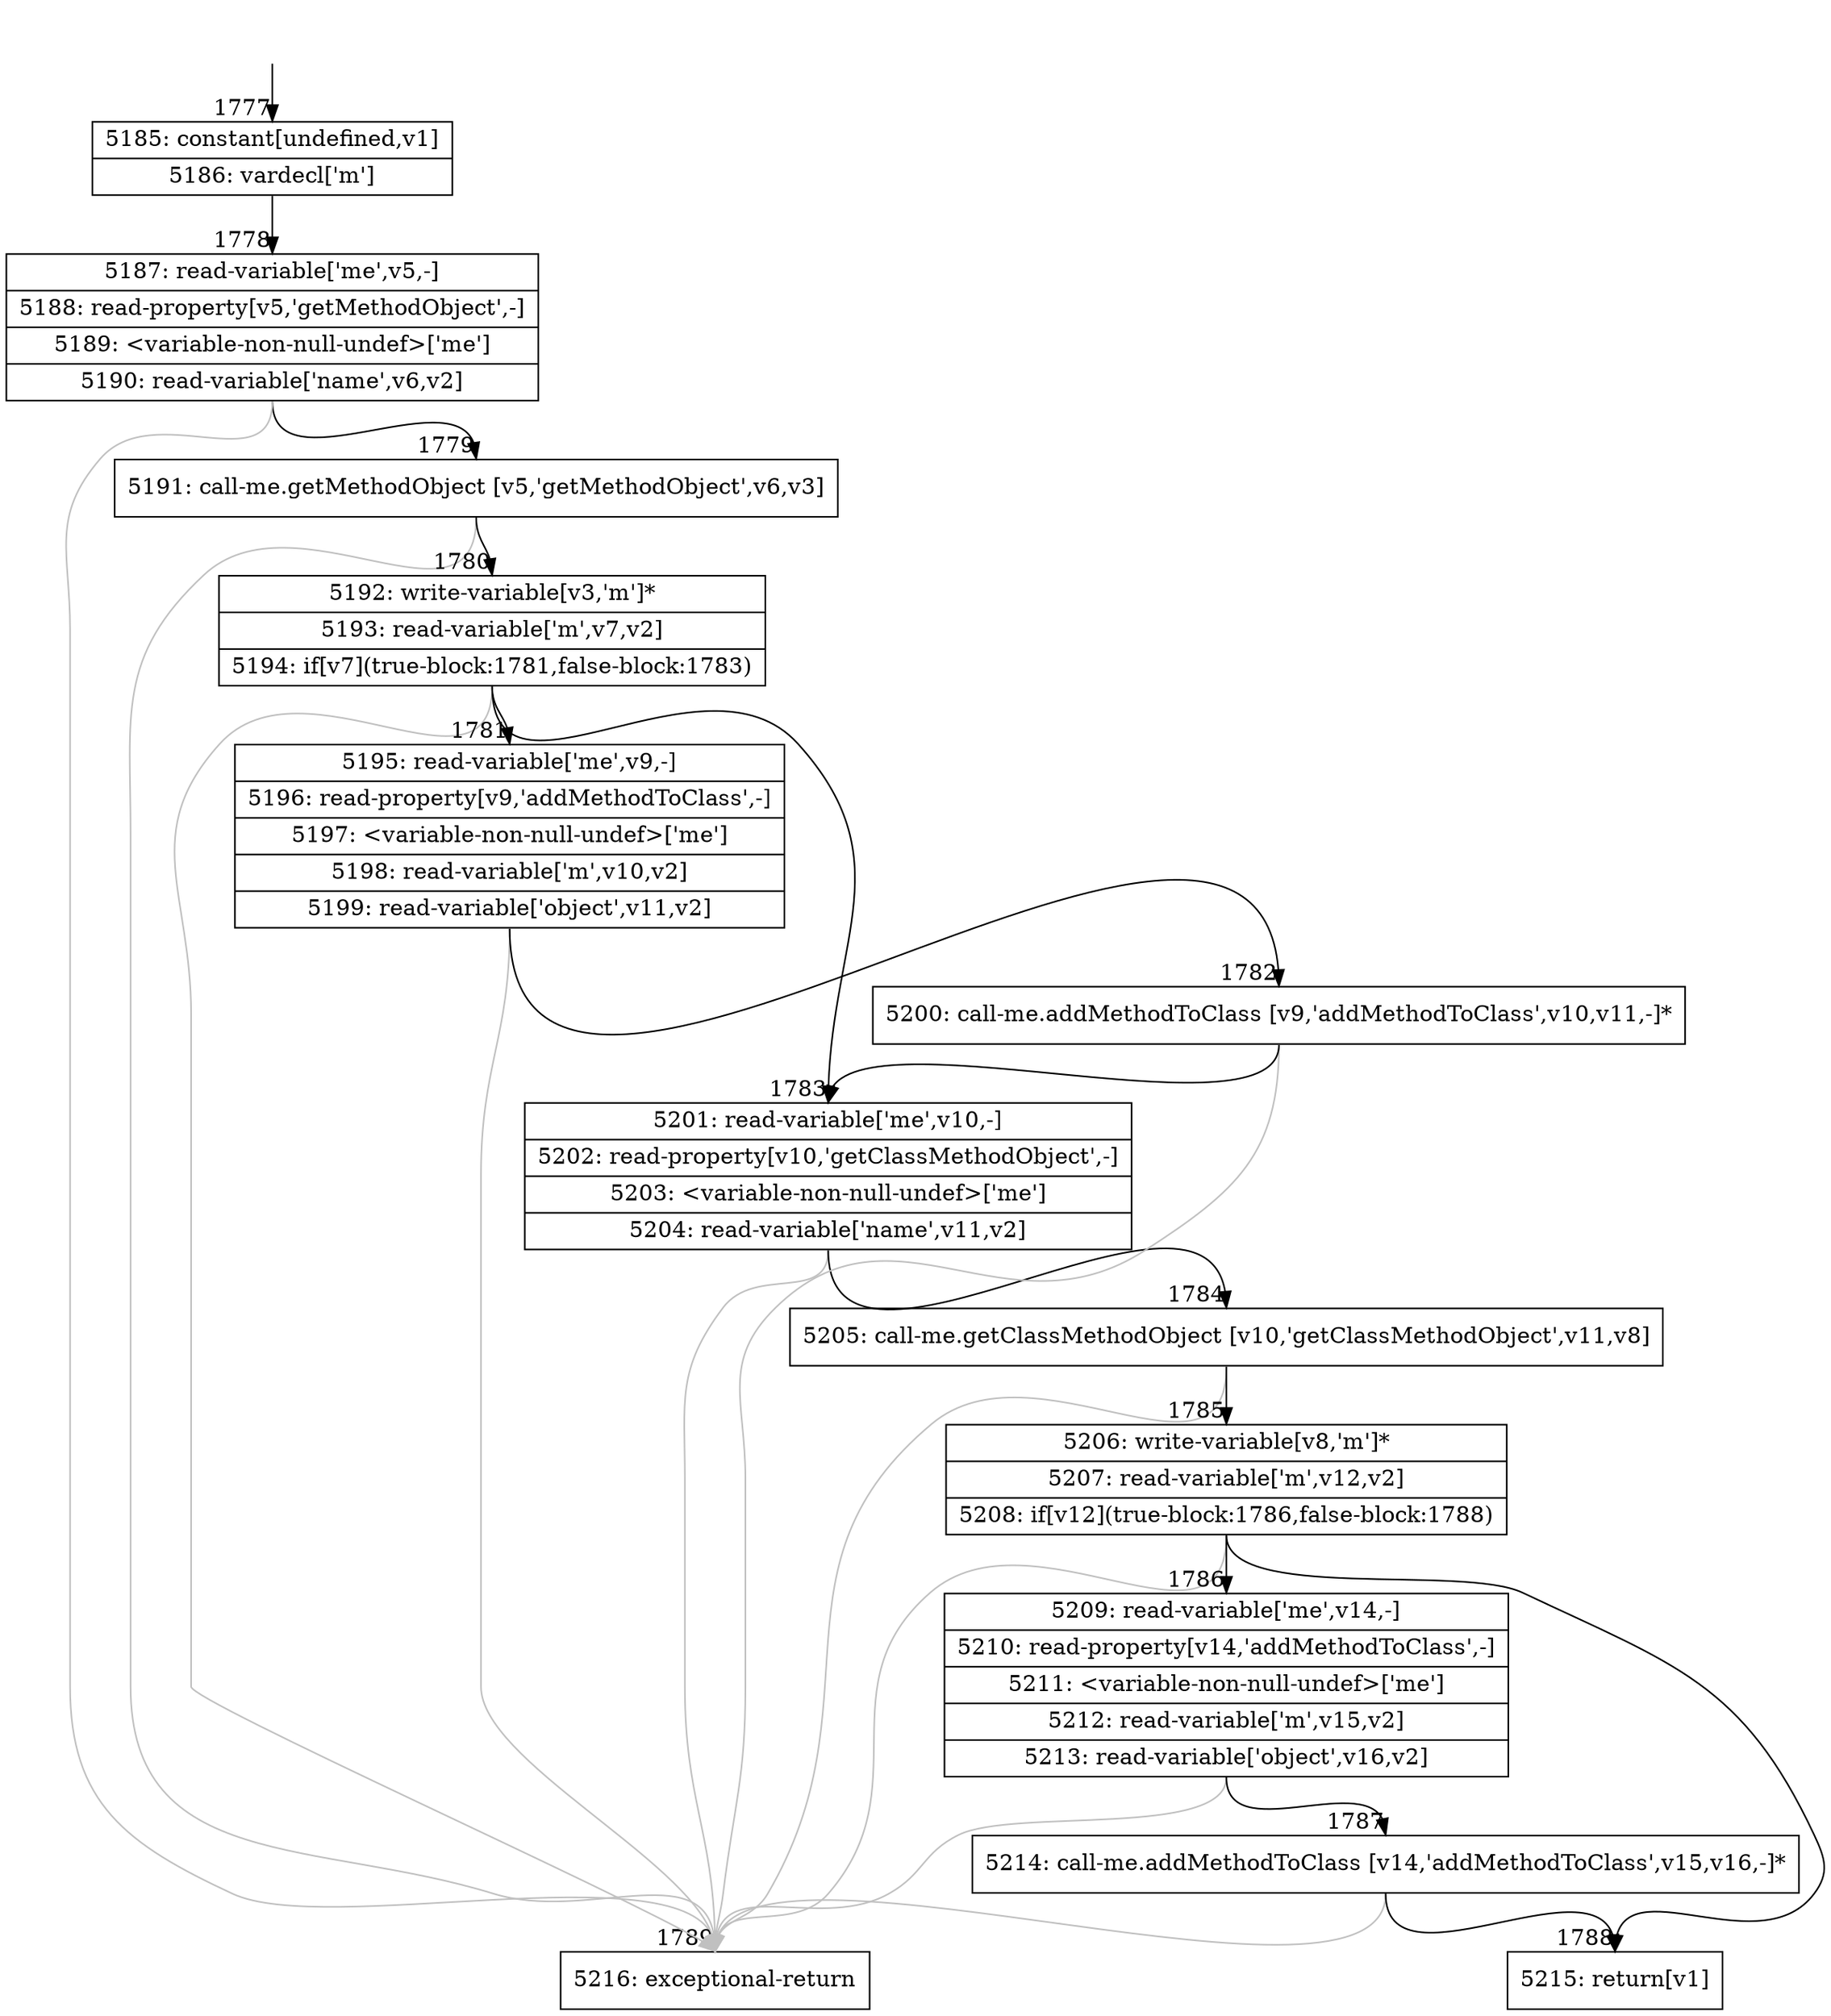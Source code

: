 digraph {
rankdir="TD"
BB_entry208[shape=none,label=""];
BB_entry208 -> BB1777 [tailport=s, headport=n, headlabel="    1777"]
BB1777 [shape=record label="{5185: constant[undefined,v1]|5186: vardecl['m']}" ] 
BB1777 -> BB1778 [tailport=s, headport=n, headlabel="      1778"]
BB1778 [shape=record label="{5187: read-variable['me',v5,-]|5188: read-property[v5,'getMethodObject',-]|5189: \<variable-non-null-undef\>['me']|5190: read-variable['name',v6,v2]}" ] 
BB1778 -> BB1779 [tailport=s, headport=n, headlabel="      1779"]
BB1778 -> BB1789 [tailport=s, headport=n, color=gray, headlabel="      1789"]
BB1779 [shape=record label="{5191: call-me.getMethodObject [v5,'getMethodObject',v6,v3]}" ] 
BB1779 -> BB1780 [tailport=s, headport=n, headlabel="      1780"]
BB1779 -> BB1789 [tailport=s, headport=n, color=gray]
BB1780 [shape=record label="{5192: write-variable[v3,'m']*|5193: read-variable['m',v7,v2]|5194: if[v7](true-block:1781,false-block:1783)}" ] 
BB1780 -> BB1781 [tailport=s, headport=n, headlabel="      1781"]
BB1780 -> BB1783 [tailport=s, headport=n, headlabel="      1783"]
BB1780 -> BB1789 [tailport=s, headport=n, color=gray]
BB1781 [shape=record label="{5195: read-variable['me',v9,-]|5196: read-property[v9,'addMethodToClass',-]|5197: \<variable-non-null-undef\>['me']|5198: read-variable['m',v10,v2]|5199: read-variable['object',v11,v2]}" ] 
BB1781 -> BB1782 [tailport=s, headport=n, headlabel="      1782"]
BB1781 -> BB1789 [tailport=s, headport=n, color=gray]
BB1782 [shape=record label="{5200: call-me.addMethodToClass [v9,'addMethodToClass',v10,v11,-]*}" ] 
BB1782 -> BB1783 [tailport=s, headport=n]
BB1782 -> BB1789 [tailport=s, headport=n, color=gray]
BB1783 [shape=record label="{5201: read-variable['me',v10,-]|5202: read-property[v10,'getClassMethodObject',-]|5203: \<variable-non-null-undef\>['me']|5204: read-variable['name',v11,v2]}" ] 
BB1783 -> BB1784 [tailport=s, headport=n, headlabel="      1784"]
BB1783 -> BB1789 [tailport=s, headport=n, color=gray]
BB1784 [shape=record label="{5205: call-me.getClassMethodObject [v10,'getClassMethodObject',v11,v8]}" ] 
BB1784 -> BB1785 [tailport=s, headport=n, headlabel="      1785"]
BB1784 -> BB1789 [tailport=s, headport=n, color=gray]
BB1785 [shape=record label="{5206: write-variable[v8,'m']*|5207: read-variable['m',v12,v2]|5208: if[v12](true-block:1786,false-block:1788)}" ] 
BB1785 -> BB1786 [tailport=s, headport=n, headlabel="      1786"]
BB1785 -> BB1788 [tailport=s, headport=n, headlabel="      1788"]
BB1785 -> BB1789 [tailport=s, headport=n, color=gray]
BB1786 [shape=record label="{5209: read-variable['me',v14,-]|5210: read-property[v14,'addMethodToClass',-]|5211: \<variable-non-null-undef\>['me']|5212: read-variable['m',v15,v2]|5213: read-variable['object',v16,v2]}" ] 
BB1786 -> BB1787 [tailport=s, headport=n, headlabel="      1787"]
BB1786 -> BB1789 [tailport=s, headport=n, color=gray]
BB1787 [shape=record label="{5214: call-me.addMethodToClass [v14,'addMethodToClass',v15,v16,-]*}" ] 
BB1787 -> BB1788 [tailport=s, headport=n]
BB1787 -> BB1789 [tailport=s, headport=n, color=gray]
BB1788 [shape=record label="{5215: return[v1]}" ] 
BB1789 [shape=record label="{5216: exceptional-return}" ] 
//#$~ 2067
}
